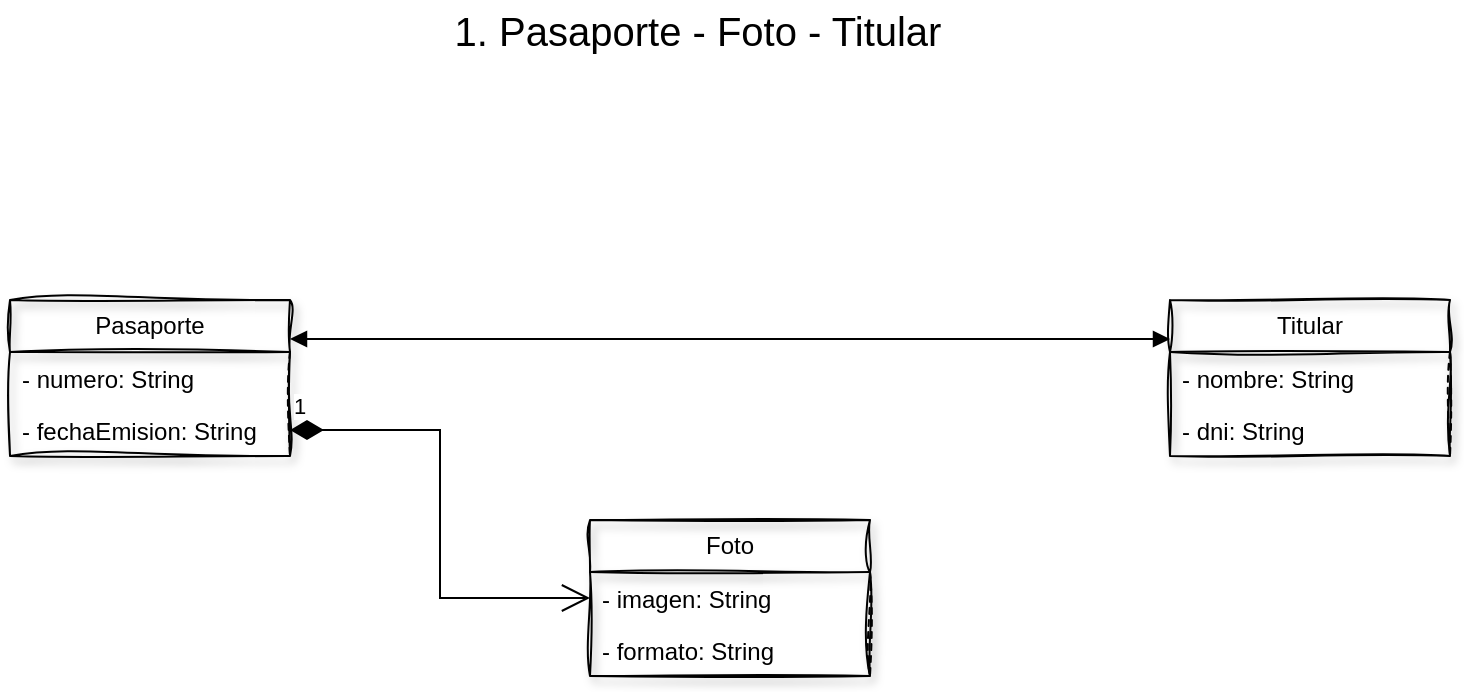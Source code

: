 <mxfile version="28.1.2">
  <diagram name="Página-1" id="neT85bvwcoZvo_gqql-T">
    <mxGraphModel dx="1042" dy="674" grid="1" gridSize="10" guides="1" tooltips="1" connect="1" arrows="1" fold="1" page="1" pageScale="1" pageWidth="827" pageHeight="1169" math="0" shadow="0">
      <root>
        <mxCell id="0" />
        <mxCell id="1" parent="0" />
        <mxCell id="wU39ax-ryVSvBcBA0ZaJ-1" value="Pasaporte" style="swimlane;fontStyle=0;childLayout=stackLayout;horizontal=1;startSize=26;fillColor=none;horizontalStack=0;resizeParent=1;resizeParentMax=0;resizeLast=0;collapsible=1;marginBottom=0;whiteSpace=wrap;html=1;swimlaneFillColor=none;separatorColor=#000000;movableLabel=0;rounded=0;shadow=1;sketch=1;curveFitting=1;jiggle=2;" vertex="1" parent="1">
          <mxGeometry x="70" y="250" width="140" height="78" as="geometry" />
        </mxCell>
        <mxCell id="wU39ax-ryVSvBcBA0ZaJ-2" value="- numero: String" style="text;strokeColor=none;fillColor=none;align=left;verticalAlign=top;spacingLeft=4;spacingRight=4;overflow=hidden;rotatable=0;points=[[0,0.5],[1,0.5]];portConstraint=eastwest;whiteSpace=wrap;html=1;" vertex="1" parent="wU39ax-ryVSvBcBA0ZaJ-1">
          <mxGeometry y="26" width="140" height="26" as="geometry" />
        </mxCell>
        <mxCell id="wU39ax-ryVSvBcBA0ZaJ-3" value="- fechaEmision: String" style="text;strokeColor=none;fillColor=none;align=left;verticalAlign=top;spacingLeft=4;spacingRight=4;overflow=hidden;rotatable=0;points=[[0,0.5],[1,0.5]];portConstraint=eastwest;whiteSpace=wrap;html=1;" vertex="1" parent="wU39ax-ryVSvBcBA0ZaJ-1">
          <mxGeometry y="52" width="140" height="26" as="geometry" />
        </mxCell>
        <mxCell id="wU39ax-ryVSvBcBA0ZaJ-6" value="&lt;font style=&quot;font-size: 20px;&quot;&gt;1. Pasaporte - Foto - Titular&lt;/font&gt;" style="text;html=1;align=center;verticalAlign=middle;whiteSpace=wrap;rounded=0;" vertex="1" parent="1">
          <mxGeometry x="279" y="100" width="270" height="30" as="geometry" />
        </mxCell>
        <mxCell id="wU39ax-ryVSvBcBA0ZaJ-7" value="Foto" style="swimlane;fontStyle=0;childLayout=stackLayout;horizontal=1;startSize=26;fillColor=none;horizontalStack=0;resizeParent=1;resizeParentMax=0;resizeLast=0;collapsible=1;marginBottom=0;whiteSpace=wrap;html=1;swimlaneFillColor=none;separatorColor=#000000;movableLabel=0;rounded=0;shadow=1;sketch=1;curveFitting=1;jiggle=2;" vertex="1" parent="1">
          <mxGeometry x="360" y="360" width="140" height="78" as="geometry" />
        </mxCell>
        <mxCell id="wU39ax-ryVSvBcBA0ZaJ-8" value="- imagen: String" style="text;strokeColor=none;fillColor=none;align=left;verticalAlign=top;spacingLeft=4;spacingRight=4;overflow=hidden;rotatable=0;points=[[0,0.5],[1,0.5]];portConstraint=eastwest;whiteSpace=wrap;html=1;" vertex="1" parent="wU39ax-ryVSvBcBA0ZaJ-7">
          <mxGeometry y="26" width="140" height="26" as="geometry" />
        </mxCell>
        <mxCell id="wU39ax-ryVSvBcBA0ZaJ-9" value="- formato: String" style="text;strokeColor=none;fillColor=none;align=left;verticalAlign=top;spacingLeft=4;spacingRight=4;overflow=hidden;rotatable=0;points=[[0,0.5],[1,0.5]];portConstraint=eastwest;whiteSpace=wrap;html=1;" vertex="1" parent="wU39ax-ryVSvBcBA0ZaJ-7">
          <mxGeometry y="52" width="140" height="26" as="geometry" />
        </mxCell>
        <mxCell id="wU39ax-ryVSvBcBA0ZaJ-11" value="Titular" style="swimlane;fontStyle=0;childLayout=stackLayout;horizontal=1;startSize=26;fillColor=none;horizontalStack=0;resizeParent=1;resizeParentMax=0;resizeLast=0;collapsible=1;marginBottom=0;whiteSpace=wrap;html=1;swimlaneFillColor=none;separatorColor=#000000;movableLabel=0;rounded=0;shadow=1;sketch=1;curveFitting=1;jiggle=2;" vertex="1" parent="1">
          <mxGeometry x="650" y="250" width="140" height="78" as="geometry" />
        </mxCell>
        <mxCell id="wU39ax-ryVSvBcBA0ZaJ-12" value="- nombre: String" style="text;strokeColor=none;fillColor=none;align=left;verticalAlign=top;spacingLeft=4;spacingRight=4;overflow=hidden;rotatable=0;points=[[0,0.5],[1,0.5]];portConstraint=eastwest;whiteSpace=wrap;html=1;" vertex="1" parent="wU39ax-ryVSvBcBA0ZaJ-11">
          <mxGeometry y="26" width="140" height="26" as="geometry" />
        </mxCell>
        <mxCell id="wU39ax-ryVSvBcBA0ZaJ-13" value="- dni: String" style="text;strokeColor=none;fillColor=none;align=left;verticalAlign=top;spacingLeft=4;spacingRight=4;overflow=hidden;rotatable=0;points=[[0,0.5],[1,0.5]];portConstraint=eastwest;whiteSpace=wrap;html=1;" vertex="1" parent="wU39ax-ryVSvBcBA0ZaJ-11">
          <mxGeometry y="52" width="140" height="26" as="geometry" />
        </mxCell>
        <mxCell id="wU39ax-ryVSvBcBA0ZaJ-15" value="1" style="endArrow=open;html=1;endSize=12;startArrow=diamondThin;startSize=14;startFill=1;edgeStyle=orthogonalEdgeStyle;align=left;verticalAlign=bottom;rounded=0;exitX=1;exitY=0.5;exitDx=0;exitDy=0;entryX=0;entryY=0.5;entryDx=0;entryDy=0;" edge="1" parent="1" source="wU39ax-ryVSvBcBA0ZaJ-3" target="wU39ax-ryVSvBcBA0ZaJ-8">
          <mxGeometry x="-1" y="3" relative="1" as="geometry">
            <mxPoint x="170" y="390" as="sourcePoint" />
            <mxPoint x="330" y="390" as="targetPoint" />
          </mxGeometry>
        </mxCell>
        <mxCell id="wU39ax-ryVSvBcBA0ZaJ-16" value="" style="endArrow=block;startArrow=block;endFill=1;startFill=1;html=1;rounded=0;exitX=1;exitY=0.25;exitDx=0;exitDy=0;entryX=0;entryY=0.25;entryDx=0;entryDy=0;" edge="1" parent="1" source="wU39ax-ryVSvBcBA0ZaJ-1" target="wU39ax-ryVSvBcBA0ZaJ-11">
          <mxGeometry width="160" relative="1" as="geometry">
            <mxPoint x="560" y="390" as="sourcePoint" />
            <mxPoint x="720" y="390" as="targetPoint" />
            <Array as="points" />
          </mxGeometry>
        </mxCell>
      </root>
    </mxGraphModel>
  </diagram>
</mxfile>
